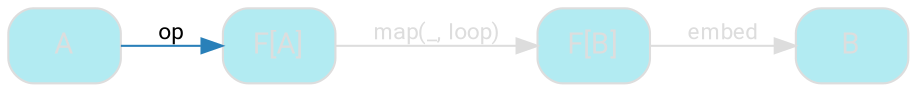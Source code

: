 digraph {
    bgcolor=transparent
    splines=false
    rankdir=LR

    // Default theme: disabled
    node[shape="rectangle" style="rounded,filled" color="#dddddd" fillcolor="#b2ebf2" fontcolor="#dddddd" fontname="Segoe UI,Roboto,Helvetica,Arial,sans-serif"]
    edge [color="#dddddd" fontcolor="#dddddd" fontname="Segoe UI,Roboto,Helvetica,Arial,sans-serif" fontsize=11]

    ListFA[label="F[A]"]
    ListFList[label="F[B]"]

    A         -> ListFA[label=op color="#2980B9" fontcolor="#000000"]
    ListFA    -> ListFList[label="map(_, loop)"]
    ListFList -> B[label=embed]
}
